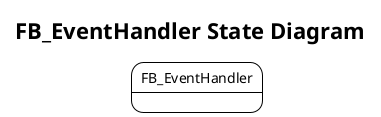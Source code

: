 @startuml State Diagram

!theme plain
'skin rose
'left to right direction
hide empty description
'!theme reddress-lightgreen
title FB_EventHandler State Diagram



state FB_EventHandler{



}

@enduml
